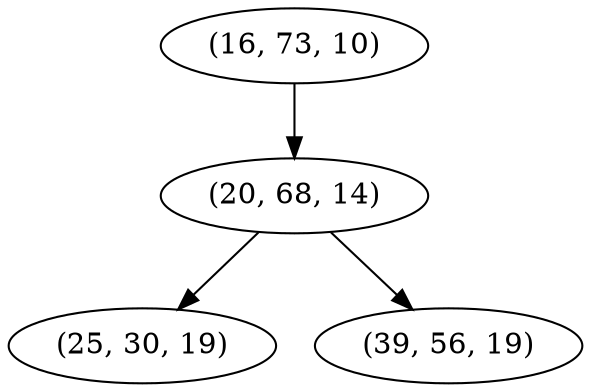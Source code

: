 digraph tree {
    "(16, 73, 10)";
    "(20, 68, 14)";
    "(25, 30, 19)";
    "(39, 56, 19)";
    "(16, 73, 10)" -> "(20, 68, 14)";
    "(20, 68, 14)" -> "(25, 30, 19)";
    "(20, 68, 14)" -> "(39, 56, 19)";
}
